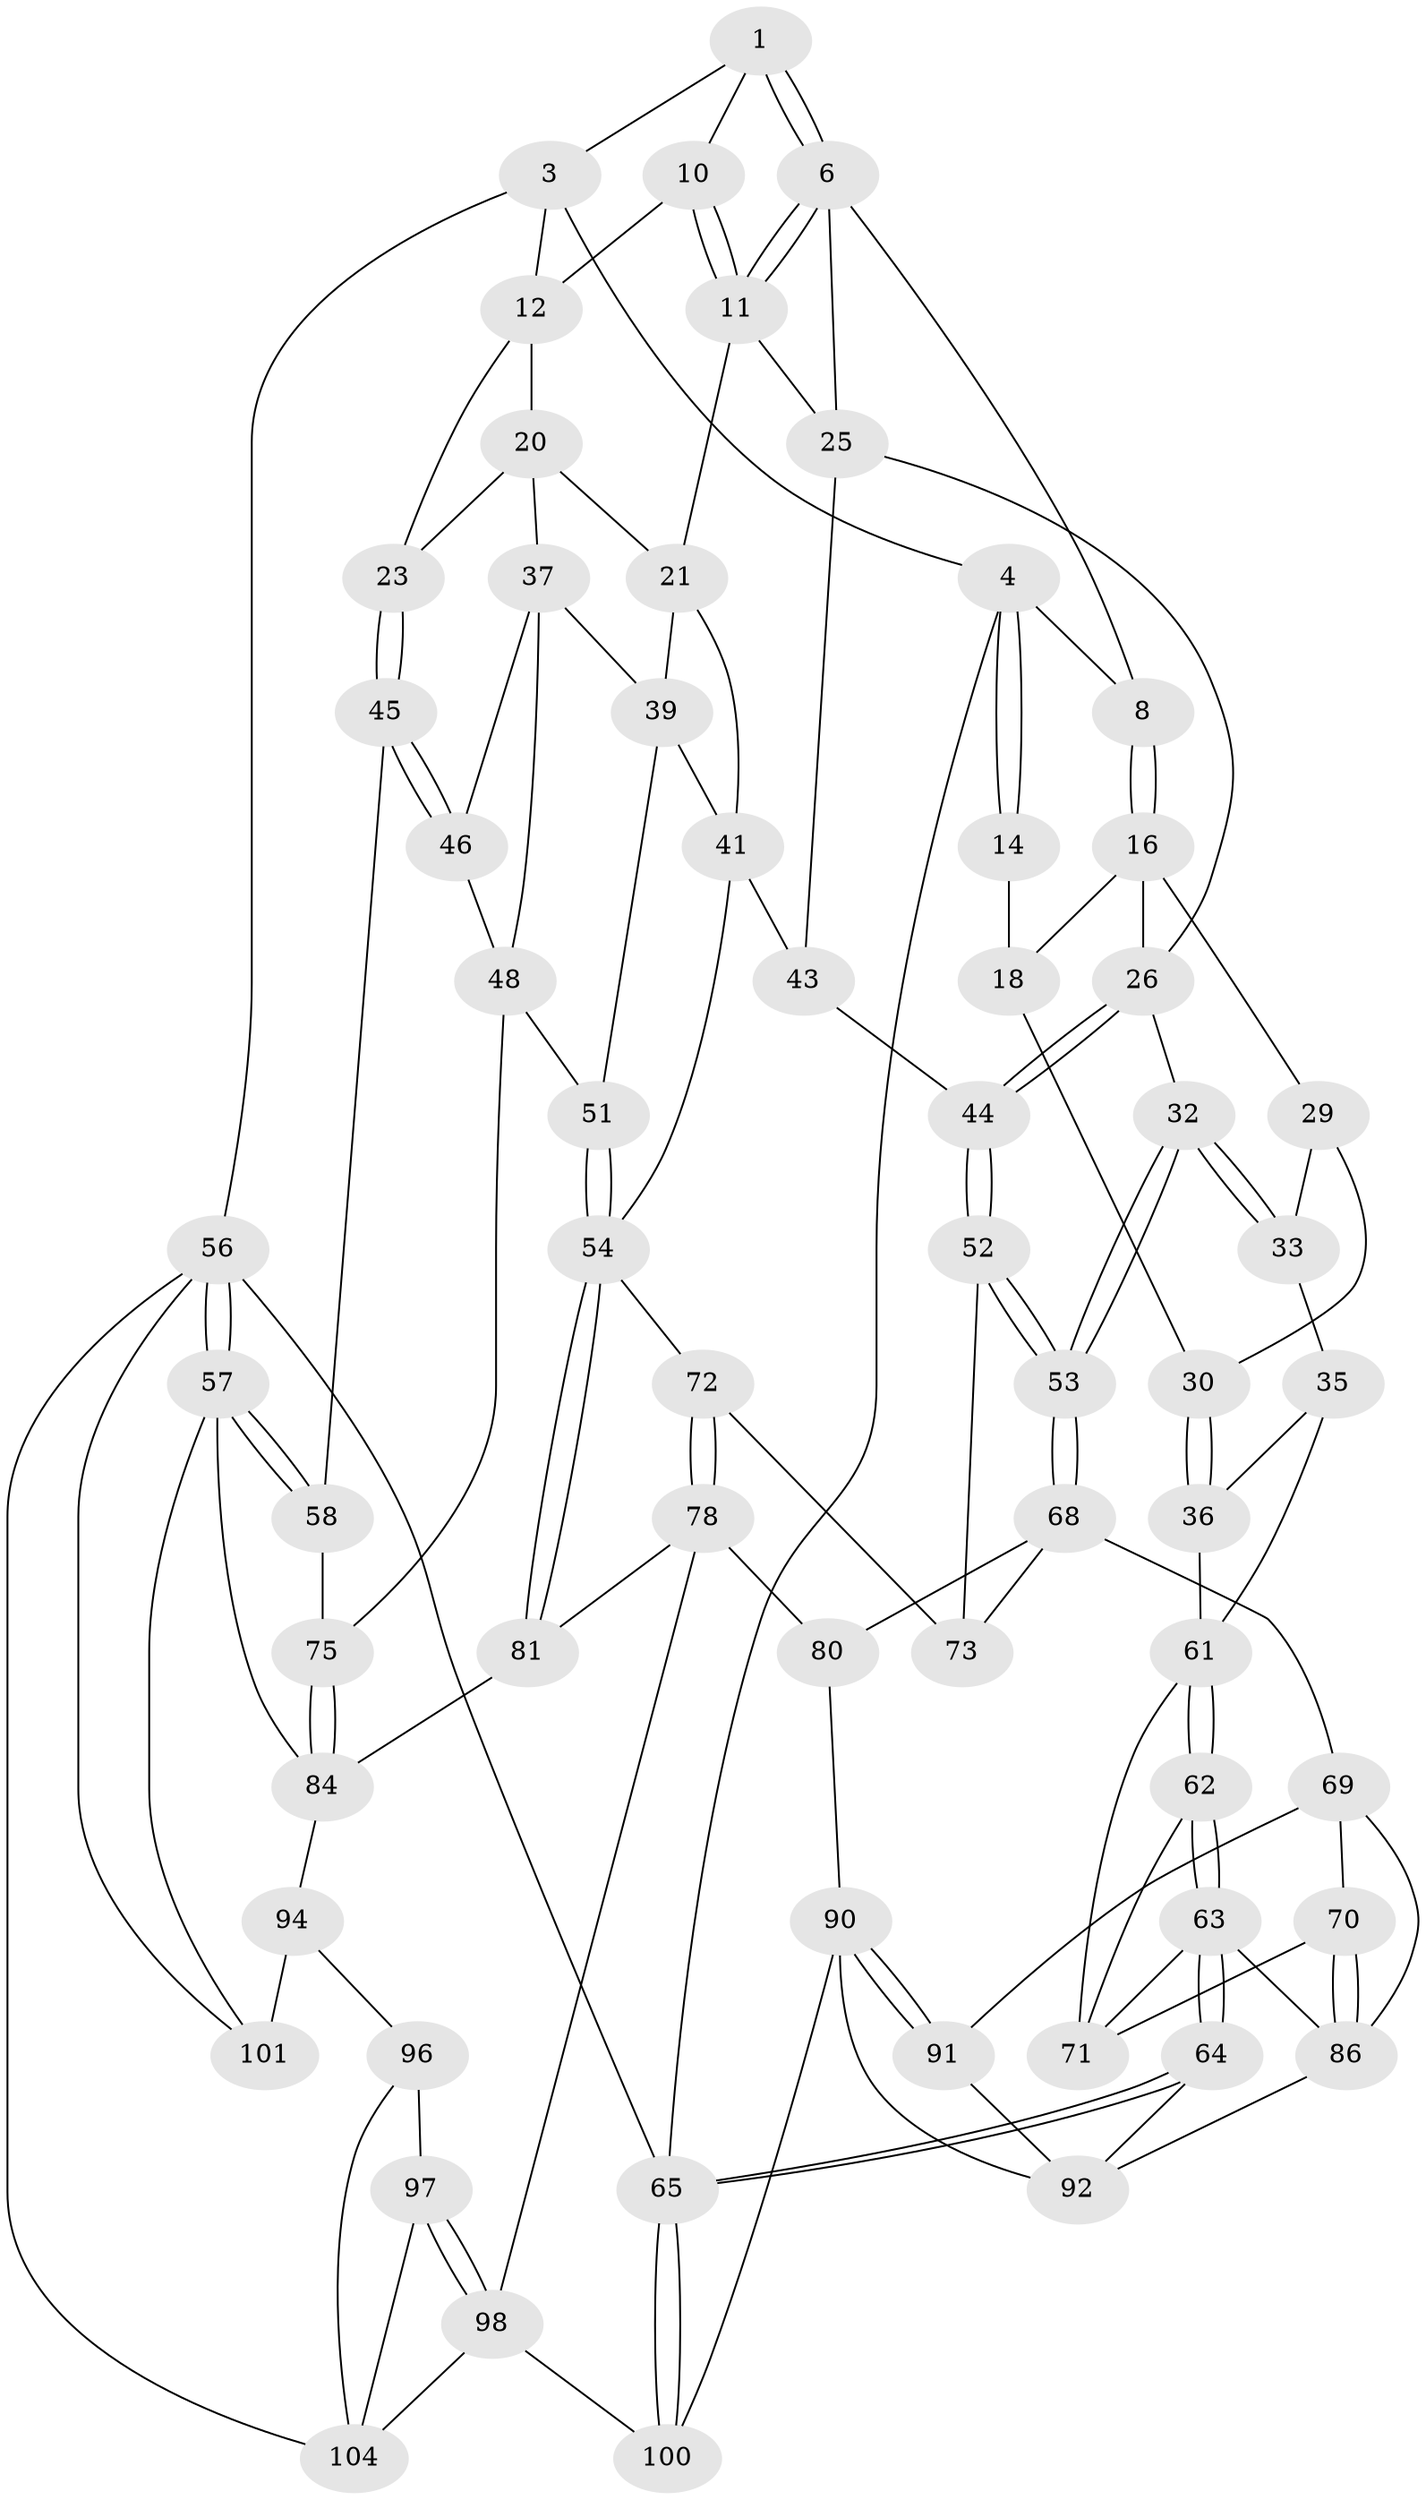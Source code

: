 // Generated by graph-tools (version 1.1) at 2025/52/02/27/25 19:52:43]
// undirected, 64 vertices, 139 edges
graph export_dot {
graph [start="1"]
  node [color=gray90,style=filled];
  1 [pos="+0.5364692262829673+0",super="+2"];
  3 [pos="+1+0"];
  4 [pos="+0+0",super="+5"];
  6 [pos="+0.5722853745799172+0.10587276402272212",super="+7"];
  8 [pos="+0.2936379460975711+0.143006902884854",super="+9"];
  10 [pos="+0.7811415803972753+0.08694391071677232"];
  11 [pos="+0.6064721366055056+0.14568058115805582",super="+22"];
  12 [pos="+0.9001252113025889+0.14265844084498283",super="+13"];
  14 [pos="+0+0",super="+15"];
  16 [pos="+0.1986652457204077+0.23579395936609396",super="+17"];
  18 [pos="+0.12851485839986238+0.15255326453975204",super="+19"];
  20 [pos="+0.8998151047607815+0.14305427895833475",super="+24"];
  21 [pos="+0.7123583415346753+0.2575744272635084",super="+40"];
  23 [pos="+1+0.006176148236208576"];
  25 [pos="+0.4097876160603891+0.2769839985557028",super="+28"];
  26 [pos="+0.39954088991778725+0.3061069360427124",super="+27"];
  29 [pos="+0.17537861358294082+0.2465150446049764"];
  30 [pos="+0.12620376186642193+0.2527732441793729",super="+31"];
  32 [pos="+0.2869531035035503+0.4876416796218166"];
  33 [pos="+0.21345567929195783+0.47537444971936477",super="+34"];
  35 [pos="+0+0.4145029294116052",super="+66"];
  36 [pos="+0+0.41422026724163474",super="+60"];
  37 [pos="+0.8650978095314397+0.33641020133257615",super="+38"];
  39 [pos="+0.8089795034568161+0.35532869690319696",super="+49"];
  41 [pos="+0.6997124331068083+0.4398127959595485",super="+42"];
  43 [pos="+0.567931037866782+0.4379692465138721"];
  44 [pos="+0.5195467014219982+0.4401556084886237"];
  45 [pos="+1+0.3740477356831149",super="+59"];
  46 [pos="+0.9112975089598768+0.3530119945014112",super="+47"];
  48 [pos="+0.8913407203902604+0.5004713396240388",super="+50"];
  51 [pos="+0.7966750951749104+0.597167368904059"];
  52 [pos="+0.4138581814172301+0.49733695511435877",super="+74"];
  53 [pos="+0.300669725220219+0.5053075940277478"];
  54 [pos="+0.7455641828080249+0.6179248287919802",super="+55"];
  56 [pos="+1+1",super="+102"];
  57 [pos="+1+0.7740131628747405",super="+83"];
  58 [pos="+1+0.4581842935659087"];
  61 [pos="+0+0.5005944523608901",super="+67"];
  62 [pos="+0+0.7102375611086461"];
  63 [pos="+0+1",super="+88"];
  64 [pos="+0+1"];
  65 [pos="+0+1"];
  68 [pos="+0.2875472238691552+0.6108671128576566",super="+77"];
  69 [pos="+0.24128728985059292+0.648144834239749",super="+89"];
  70 [pos="+0.15806435812909309+0.6636940501883513"];
  71 [pos="+0.10342114461758235+0.6393469615698371",super="+82"];
  72 [pos="+0.5800772441453731+0.5883773091132863"];
  73 [pos="+0.5139082128145018+0.6154551260173258",super="+76"];
  75 [pos="+0.9057530188517614+0.6413738924202441"];
  78 [pos="+0.5467121843101842+0.7514223965597274",super="+79"];
  80 [pos="+0.43413370777383276+0.7564388463842717"];
  81 [pos="+0.7354837274172024+0.6755082836570059"];
  84 [pos="+0.9673480419356684+0.7285868078303792",super="+85"];
  86 [pos="+0.14215886794423355+0.7663858171012856",super="+87"];
  90 [pos="+0.31324683612909665+0.833646048241515",super="+99"];
  91 [pos="+0.26166450903809524+0.7887617565549754"];
  92 [pos="+0.16385235318625904+0.8173570314142276",super="+93"];
  94 [pos="+0.7559340537317353+0.7988643744786267",super="+95"];
  96 [pos="+0.7433145132964276+0.8119932347586875",super="+105"];
  97 [pos="+0.5666984140119831+0.8562130422330964",super="+107"];
  98 [pos="+0.5130220375453367+0.831008944906384",super="+106"];
  100 [pos="+0.19597019157930268+1"];
  101 [pos="+0.9211226223655742+0.8292516628436011",super="+103"];
  104 [pos="+0.7337167396874414+1",super="+108"];
  1 -- 6;
  1 -- 6;
  1 -- 10;
  1 -- 3;
  3 -- 4;
  3 -- 56;
  3 -- 12;
  4 -- 14;
  4 -- 14;
  4 -- 65;
  4 -- 8;
  6 -- 11;
  6 -- 11;
  6 -- 8;
  6 -- 25;
  8 -- 16;
  8 -- 16;
  10 -- 11;
  10 -- 11;
  10 -- 12;
  11 -- 21;
  11 -- 25;
  12 -- 20;
  12 -- 23;
  14 -- 18 [weight=2];
  16 -- 18;
  16 -- 29;
  16 -- 26;
  18 -- 30;
  20 -- 21;
  20 -- 37;
  20 -- 23;
  21 -- 41;
  21 -- 39;
  23 -- 45;
  23 -- 45;
  25 -- 26;
  25 -- 43;
  26 -- 44;
  26 -- 44;
  26 -- 32;
  29 -- 30;
  29 -- 33;
  30 -- 36 [weight=2];
  30 -- 36;
  32 -- 33;
  32 -- 33;
  32 -- 53;
  32 -- 53;
  33 -- 35 [weight=2];
  35 -- 36;
  35 -- 61;
  36 -- 61;
  37 -- 46;
  37 -- 48;
  37 -- 39;
  39 -- 41;
  39 -- 51;
  41 -- 43;
  41 -- 54;
  43 -- 44;
  44 -- 52;
  44 -- 52;
  45 -- 46 [weight=2];
  45 -- 46;
  45 -- 58;
  46 -- 48;
  48 -- 51;
  48 -- 75;
  51 -- 54;
  51 -- 54;
  52 -- 53;
  52 -- 53;
  52 -- 73 [weight=2];
  53 -- 68;
  53 -- 68;
  54 -- 81;
  54 -- 81;
  54 -- 72;
  56 -- 57;
  56 -- 57;
  56 -- 65;
  56 -- 104;
  56 -- 101;
  57 -- 58;
  57 -- 58;
  57 -- 84;
  57 -- 101;
  58 -- 75;
  61 -- 62;
  61 -- 62;
  61 -- 71;
  62 -- 63;
  62 -- 63;
  62 -- 71;
  63 -- 64;
  63 -- 64;
  63 -- 71;
  63 -- 86;
  64 -- 65;
  64 -- 65;
  64 -- 92;
  65 -- 100;
  65 -- 100;
  68 -- 69;
  68 -- 80;
  68 -- 73;
  69 -- 70;
  69 -- 91;
  69 -- 86;
  70 -- 71;
  70 -- 86;
  70 -- 86;
  72 -- 73;
  72 -- 78;
  72 -- 78;
  75 -- 84;
  75 -- 84;
  78 -- 81;
  78 -- 80;
  78 -- 98;
  80 -- 90;
  81 -- 84;
  84 -- 94;
  86 -- 92;
  90 -- 91;
  90 -- 91;
  90 -- 100;
  90 -- 92;
  91 -- 92;
  94 -- 101 [weight=2];
  94 -- 96;
  96 -- 97 [weight=2];
  96 -- 104;
  97 -- 98;
  97 -- 98;
  97 -- 104;
  98 -- 100;
  98 -- 104;
}

